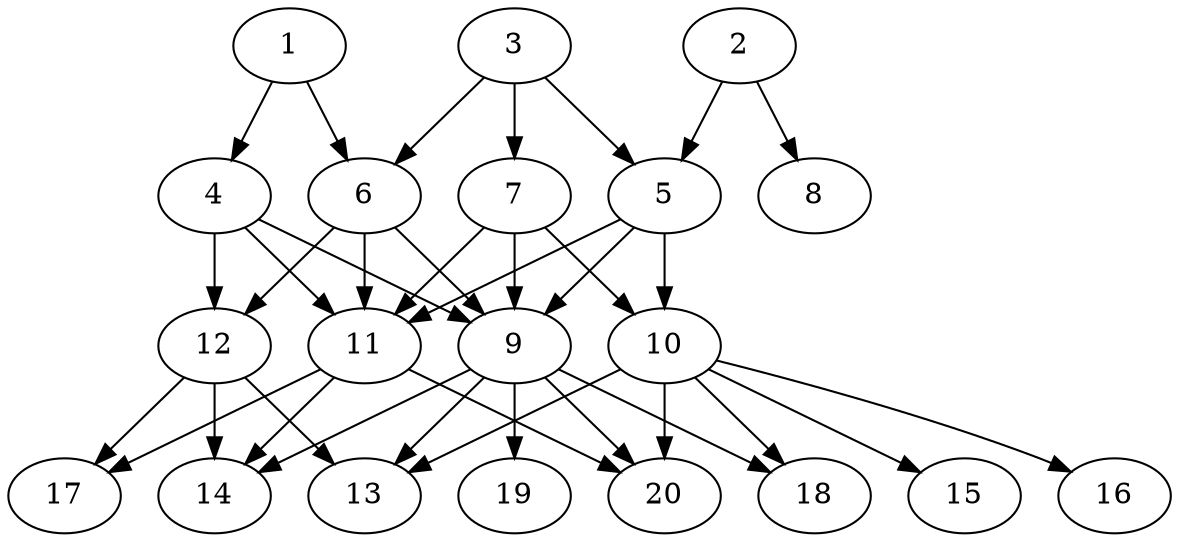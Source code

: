 // DAG automatically generated by daggen at Tue Jul 23 14:33:40 2019
// ./daggen --dot -n 20 --ccr 0.5 --fat 0.6 --regular 0.5 --density 0.8 --mindata 5242880 --maxdata 52428800 
digraph G {
  1 [size="64514048", alpha="0.06", expect_size="32257024"] 
  1 -> 4 [size ="32257024"]
  1 -> 6 [size ="32257024"]
  2 [size="38488064", alpha="0.17", expect_size="19244032"] 
  2 -> 5 [size ="19244032"]
  2 -> 8 [size ="19244032"]
  3 [size="13926400", alpha="0.14", expect_size="6963200"] 
  3 -> 5 [size ="6963200"]
  3 -> 6 [size ="6963200"]
  3 -> 7 [size ="6963200"]
  4 [size="25083904", alpha="0.09", expect_size="12541952"] 
  4 -> 9 [size ="12541952"]
  4 -> 11 [size ="12541952"]
  4 -> 12 [size ="12541952"]
  5 [size="89907200", alpha="0.13", expect_size="44953600"] 
  5 -> 9 [size ="44953600"]
  5 -> 10 [size ="44953600"]
  5 -> 11 [size ="44953600"]
  6 [size="80949248", alpha="0.15", expect_size="40474624"] 
  6 -> 9 [size ="40474624"]
  6 -> 11 [size ="40474624"]
  6 -> 12 [size ="40474624"]
  7 [size="63729664", alpha="0.14", expect_size="31864832"] 
  7 -> 9 [size ="31864832"]
  7 -> 10 [size ="31864832"]
  7 -> 11 [size ="31864832"]
  8 [size="60096512", alpha="0.12", expect_size="30048256"] 
  9 [size="79482880", alpha="0.16", expect_size="39741440"] 
  9 -> 13 [size ="39741440"]
  9 -> 14 [size ="39741440"]
  9 -> 18 [size ="39741440"]
  9 -> 19 [size ="39741440"]
  9 -> 20 [size ="39741440"]
  10 [size="85024768", alpha="0.01", expect_size="42512384"] 
  10 -> 13 [size ="42512384"]
  10 -> 15 [size ="42512384"]
  10 -> 16 [size ="42512384"]
  10 -> 18 [size ="42512384"]
  10 -> 20 [size ="42512384"]
  11 [size="79679488", alpha="0.11", expect_size="39839744"] 
  11 -> 14 [size ="39839744"]
  11 -> 17 [size ="39839744"]
  11 -> 20 [size ="39839744"]
  12 [size="15257600", alpha="0.05", expect_size="7628800"] 
  12 -> 13 [size ="7628800"]
  12 -> 14 [size ="7628800"]
  12 -> 17 [size ="7628800"]
  13 [size="95096832", alpha="0.03", expect_size="47548416"] 
  14 [size="68083712", alpha="0.12", expect_size="34041856"] 
  15 [size="16902144", alpha="0.11", expect_size="8451072"] 
  16 [size="78944256", alpha="0.16", expect_size="39472128"] 
  17 [size="56338432", alpha="0.17", expect_size="28169216"] 
  18 [size="29517824", alpha="0.06", expect_size="14758912"] 
  19 [size="84453376", alpha="0.19", expect_size="42226688"] 
  20 [size="67479552", alpha="0.20", expect_size="33739776"] 
}
